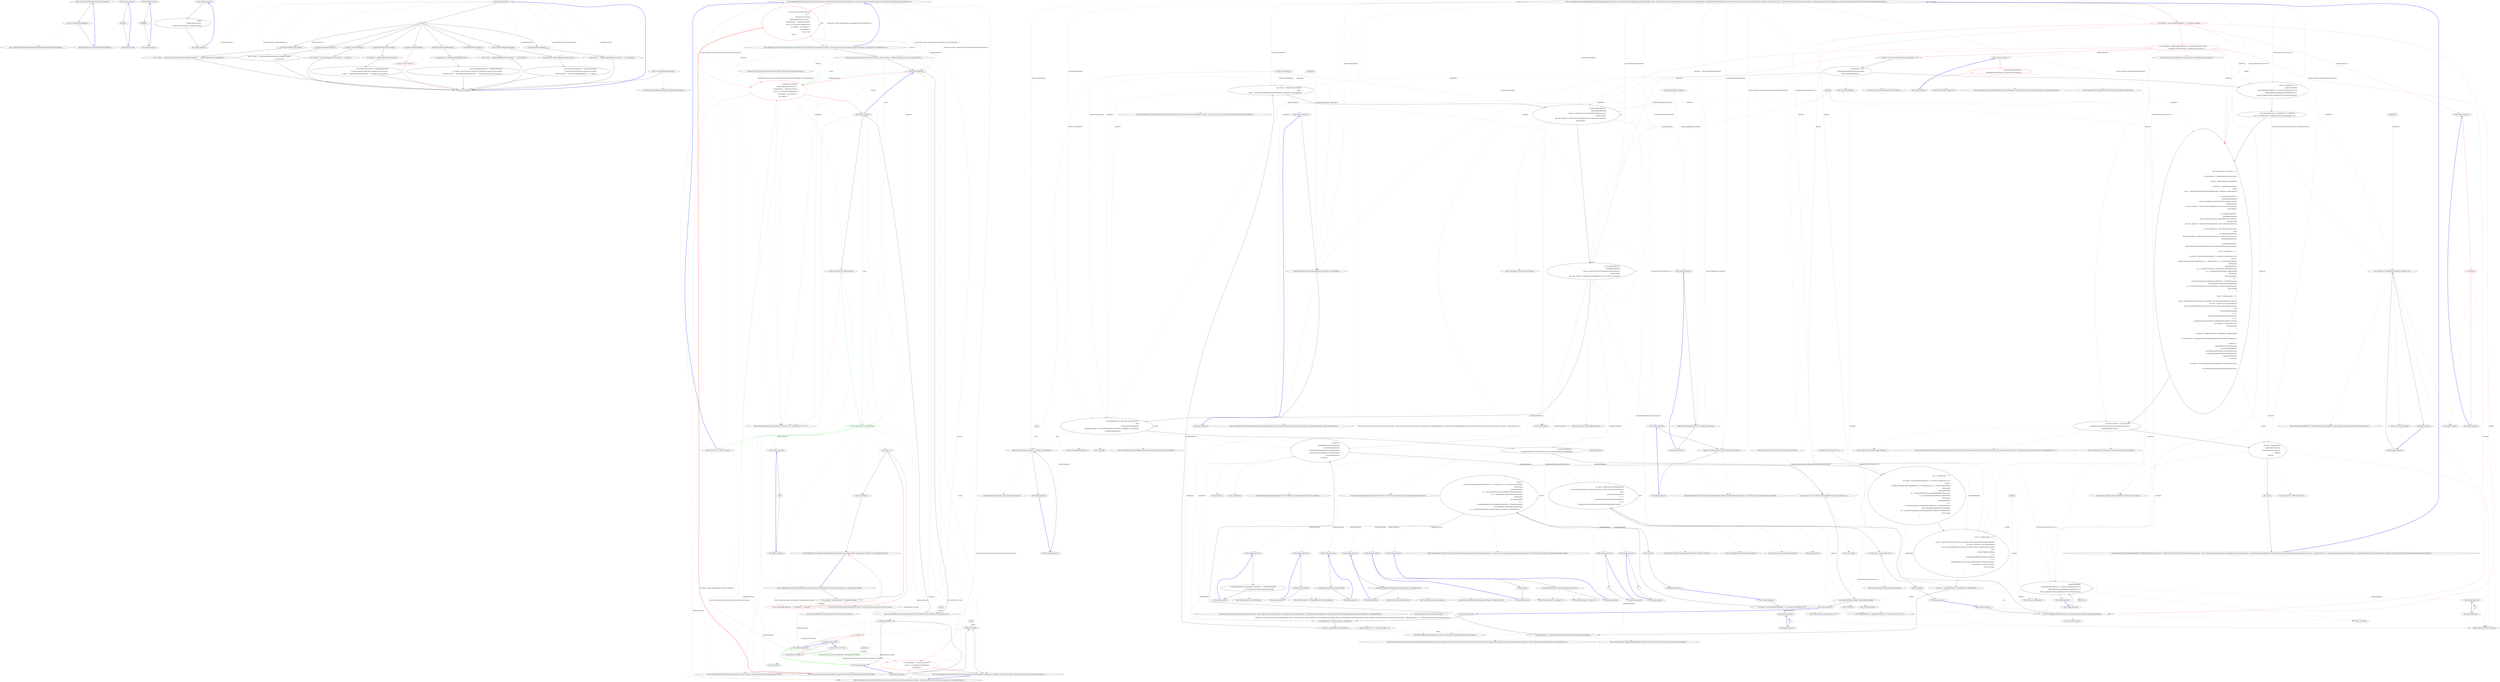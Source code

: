 digraph  {
n0 [cluster="CommandLine.Text.SentenceBuilder.CreateDefault()", label="Entry CommandLine.Text.SentenceBuilder.CreateDefault()", span="17-17"];
n1 [cluster="CommandLine.Text.SentenceBuilder.CreateDefault()", label="return new DefaultSentenceBuilder();", span="19-19"];
n2 [cluster="CommandLine.Text.SentenceBuilder.CreateDefault()", label="Exit CommandLine.Text.SentenceBuilder.CreateDefault()", span="17-17"];
n3 [cluster="CommandLine.Text.SentenceBuilder.DefaultSentenceBuilder.DefaultSentenceBuilder()", label="Entry CommandLine.Text.SentenceBuilder.DefaultSentenceBuilder.DefaultSentenceBuilder()", span="44-44"];
n4 [cluster="lambda expression", label="Entry lambda expression", span="50-50"];
n5 [cluster="lambda expression", label="''Required.''", span="50-50"];
n6 [cluster="lambda expression", label="Exit lambda expression", span="50-50"];
n7 [cluster="lambda expression", label="Entry lambda expression", span="58-58"];
n8 [cluster="lambda expression", label="''ERROR(S):''", span="58-58"];
n9 [cluster="lambda expression", label="Exit lambda expression", span="58-58"];
n10 [cluster="lambda expression", label="Entry lambda expression", span="66-68"];
n11 [cluster="lambda expression", label="isOption\r\n                        ? ''Display this help screen.''\r\n                        : ''Display more information on a specific command.''", span="66-68"];
n12 [cluster="lambda expression", label="Exit lambda expression", span="66-68"];
n13 [cluster="lambda expression", label="Entry lambda expression", span="76-110"];
n14 [cluster="lambda expression", label="error.Tag", span="78-78"];
n16 [cluster="lambda expression", label="return ''Token ''' + ((BadFormatTokenError)error).Token + ''' is not recognized.'';", span="81-81"];
n18 [cluster="lambda expression", label="return ''Option ''' + ((MissingValueOptionError)error).NameInfo.NameText\r\n                                                      + ''' has no value.'';", span="83-84"];
n20 [cluster="lambda expression", label="return ''Option ''' + ((UnknownOptionError)error).Token + ''' is unknown.'';", span="86-86"];
n22 [cluster="lambda expression", label="var errMisssing = ((MissingRequiredOptionError)error)", span="88-88"];
n25 [cluster="lambda expression", label="return ''Option ''' + ((MutuallyExclusiveSetError)error).NameInfo.NameText + ''' is defined along with an incompatible one.'';", span="93-93"];
n27 [cluster="lambda expression", label="var badFormat = ((BadFormatConversionError)error)", span="95-95"];
n30 [cluster="lambda expression", label="var seqOutRange = ((SequenceOutOfRangeError)error)", span="100-100"];
n33 [cluster="lambda expression", label="return ''Verb ''' + ((BadVerbSelectedError)error).Token + ''' is not recognized.'';", span="105-105"];
n15 [cluster="lambda expression", label="ErrorType.BadFormatTokenError", span="80-80"];
n17 [cluster="lambda expression", label="ErrorType.MissingValueOptionError", span="82-82"];
n19 [cluster="lambda expression", label="ErrorType.UnknownOptionError", span="85-85"];
n21 [cluster="lambda expression", label="ErrorType.MissingRequiredOptionError", span="87-87"];
n24 [cluster="lambda expression", label="ErrorType.MutuallyExclusiveSetError", span="92-92"];
n26 [cluster="lambda expression", label="ErrorType.BadFormatConversionError", span="94-94"];
n29 [cluster="lambda expression", label="ErrorType.SequenceOutOfRangeError", span="99-99"];
n32 [cluster="lambda expression", label="ErrorType.BadVerbSelectedError", span="104-104"];
n34 [cluster="lambda expression", label="ErrorType.NoVerbSelectedError", span="106-106"];
n23 [cluster="lambda expression", label="return errMisssing.NameInfo == NameInfo.EmptyName\r\n                                               ? ''A required value not bound to option name is missing.''\r\n                                               : ''Required option ''' + errMisssing.NameInfo.NameText + ''' is missing.'';", span="89-91"];
n28 [cluster="lambda expression", label="return badFormat.NameInfo == NameInfo.EmptyName\r\n                                               ? ''A value not bound to option name is defined with a bad format.''\r\n                                               : ''Option ''' + badFormat.NameInfo.NameText + ''' is defined with a bad format.'';", span="96-98"];
n31 [cluster="lambda expression", label="return seqOutRange.NameInfo == NameInfo.EmptyName\r\n                                               ? ''A sequence value not bound to option name is defined with few items than required.''\r\n                                               : ''A sequence option ''' + seqOutRange.NameInfo.NameText + ''' is defined with few items than required.'';", span="101-103"];
n35 [cluster="lambda expression", color=red, community=0, label="0: return ''No verb selected.'';", span="107-107"];
n36 [cluster="lambda expression", label="Exit lambda expression", span="76-110"];
n37 [cluster="lambda expression", label="throw new InvalidOperationException();", span="109-109"];
n38 [cluster="System.InvalidOperationException.InvalidOperationException()", label="Entry System.InvalidOperationException.InvalidOperationException()", span="0-0"];
m1_0 [cluster="CommandLine.Core.Sequence.Partition(System.Collections.Generic.IEnumerable<CommandLine.Core.Token>, System.Func<string, CommandLine.Infrastructure.Maybe<CommandLine.Core.TypeDescriptor>>)", file="Sequence.cs", label="Entry CommandLine.Core.Sequence.Partition(System.Collections.Generic.IEnumerable<CommandLine.Core.Token>, System.Func<string, CommandLine.Infrastructure.Maybe<CommandLine.Core.TypeDescriptor>>)", span="11-11"];
m1_1 [cluster="CommandLine.Core.Sequence.Partition(System.Collections.Generic.IEnumerable<CommandLine.Core.Token>, System.Func<string, CommandLine.Infrastructure.Maybe<CommandLine.Core.TypeDescriptor>>)", color=red, community=0, file="Sequence.cs", label="1: return from tseq in tokens.Pairwise(\r\n                (f, s) =>\r\n                        f.IsName() && s.IsValue()\r\n                            ? typeLookup(f.Text).Return(info =>\r\n                                   info.TargetType == TargetType.Sequence\r\n                                        ? new[] { f }.Concat(tokens.OfSequence(f))\r\n                                        : new Token[] { }, new Token[] { })\r\n                            : new Token[] { })\r\n                   from t in tseq\r\n                   select t;", span="15-24"];
m1_2 [cluster="CommandLine.Core.Sequence.Partition(System.Collections.Generic.IEnumerable<CommandLine.Core.Token>, System.Func<string, CommandLine.Infrastructure.Maybe<CommandLine.Core.TypeDescriptor>>)", file="Sequence.cs", label="Exit CommandLine.Core.Sequence.Partition(System.Collections.Generic.IEnumerable<CommandLine.Core.Token>, System.Func<string, CommandLine.Infrastructure.Maybe<CommandLine.Core.TypeDescriptor>>)", span="11-11"];
m1_3 [cluster="System.Collections.Generic.IEnumerable<TSource>.Pairwise<TSource, TResult>(System.Func<TSource, TSource, TResult>)", file="Sequence.cs", label="Entry System.Collections.Generic.IEnumerable<TSource>.Pairwise<TSource, TResult>(System.Func<TSource, TSource, TResult>)", span="10-10"];
m1_4 [cluster="lambda expression", file="Sequence.cs", label="Entry lambda expression", span="16-22"];
m1_5 [cluster="lambda expression", color=red, community=0, file="Sequence.cs", label="0: f.IsName() && s.IsValue()\r\n                            ? typeLookup(f.Text).Return(info =>\r\n                                   info.TargetType == TargetType.Sequence\r\n                                        ? new[] { f }.Concat(tokens.OfSequence(f))\r\n                                        : new Token[] { }, new Token[] { })\r\n                            : new Token[] { }", span="17-22"];
m1_6 [cluster="lambda expression", file="Sequence.cs", label="Exit lambda expression", span="16-22"];
m1_7 [cluster="CommandLine.Core.Token.IsName()", file="Sequence.cs", label="Entry CommandLine.Core.Token.IsName()", span="68-68"];
m1_8 [cluster="CommandLine.Core.Token.IsValue()", color=green, community=0, file="Sequence.cs", label="0: Entry CommandLine.Core.Token.IsValue()", span="73-73"];
m1_9 [cluster="System.Func<T, TResult>.Invoke(T)", file="Sequence.cs", label="Entry System.Func<T, TResult>.Invoke(T)", span="0-0"];
m1_26 [cluster="lambda expression", file="Sequence.cs", label="t.Equals(nameToken)", span="29-29"];
m1_28 [cluster="lambda expression", file="Sequence.cs", label="!scalars.Contains(t)", span="26-26"];
m1_12 [cluster="lambda expression", color=red, community=0, file="Sequence.cs", label="0: info.TargetType == TargetType.Sequence\r\n                                        ? new[] { f }.Concat(tokens.OfSequence(f))\r\n                                        : new Token[] { }", span="19-21"];
m1_18 [cluster="CommandLine.Core.Sequence.OfSequence(System.Collections.Generic.IEnumerable<CommandLine.Core.Token>, CommandLine.Core.Token)", file="Sequence.cs", label="nameIndex >= 0", span="30-30"];
m1_37 [cluster="Unk.IsValue", file="Sequence.cs", label="Entry Unk.IsValue", span=""];
m1_14 [cluster="System.Collections.Generic.IEnumerable<CommandLine.Core.Token>.OfSequence(CommandLine.Core.Token)", file="Sequence.cs", label="Entry System.Collections.Generic.IEnumerable<CommandLine.Core.Token>.OfSequence(CommandLine.Core.Token)", span="27-27"];
m1_22 [cluster="System.Collections.Generic.IEnumerable<TSource>.IndexOf<TSource>(System.Func<TSource, bool>)", file="Sequence.cs", label="Entry System.Collections.Generic.IEnumerable<TSource>.IndexOf<TSource>(System.Func<TSource, bool>)", span="36-36"];
m1_30 [cluster="lambda expression", color=red, community=0, file="Sequence.cs", label="0: v.IsValue()", span="32-32"];
m1_16 [cluster="CommandLine.Core.Sequence.OfSequence(System.Collections.Generic.IEnumerable<CommandLine.Core.Token>, CommandLine.Core.Token)", file="Sequence.cs", label="Entry CommandLine.Core.Sequence.OfSequence(System.Collections.Generic.IEnumerable<CommandLine.Core.Token>, CommandLine.Core.Token)", span="27-27"];
m1_34 [cluster="lambda expression", file="Sequence.cs", label="CommandLine.Core.Token", span=""];
m1_11 [cluster="CommandLine.Core.Switch.Partition(System.Collections.Generic.IEnumerable<CommandLine.Core.Token>, System.Func<string, CSharpx.Maybe<CommandLine.Core.TypeDescriptor>>)", file="Sequence.cs", label="Entry CommandLine.Core.Switch.Partition(System.Collections.Generic.IEnumerable<CommandLine.Core.Token>, System.Func<string, CSharpx.Maybe<CommandLine.Core.TypeDescriptor>>)", span="11-11"];
m1_13 [cluster="CommandLine.Core.Sequence.Partition(System.Collections.Generic.IEnumerable<CommandLine.Core.Token>, System.Func<string, CSharpx.Maybe<CommandLine.Core.TypeDescriptor>>)", file="Sequence.cs", label="Entry CommandLine.Core.Sequence.Partition(System.Collections.Generic.IEnumerable<CommandLine.Core.Token>, System.Func<string, CSharpx.Maybe<CommandLine.Core.TypeDescriptor>>)", span="12-12"];
m1_25 [cluster="lambda expression", file="Sequence.cs", label="Entry lambda expression", span="29-29"];
m1_29 [cluster="lambda expression", file="Sequence.cs", label="Entry lambda expression", span="32-32"];
m1_27 [cluster="lambda expression", file="Sequence.cs", label="Exit lambda expression", span="29-29"];
m1_31 [cluster="lambda expression", file="Sequence.cs", label="Exit lambda expression", span="32-32"];
m1_38 [cluster="lambda expression", file="Sequence.cs", label="Entry lambda expression", span="35-35"];
m1_32 [cluster="lambda expression", color=green, community=0, file="Sequence.cs", label="0: System.Collections.Generic.IEnumerable<CommandLine.Core.Token>", span=""];
m1_24 [cluster="System.Collections.Generic.IEnumerable<TSource>.TakeWhile<TSource>(System.Func<TSource, bool>)", file="Sequence.cs", label="Entry System.Collections.Generic.IEnumerable<TSource>.TakeWhile<TSource>(System.Func<TSource, bool>)", span="0-0"];
m1_39 [cluster="lambda expression", file="Sequence.cs", label="t.Text", span="35-35"];
m1_35 [cluster="lambda expression", file="Sequence.cs", label="CommandLine.Core.Token", span=""];
m1_40 [cluster="lambda expression", file="Sequence.cs", label="Exit lambda expression", span="35-35"];
m1_23 [cluster="System.Collections.Generic.IEnumerable<TSource>.Skip<TSource>(int)", file="Sequence.cs", label="Entry System.Collections.Generic.IEnumerable<TSource>.Skip<TSource>(int)", span="0-0"];
m1_21 [cluster="CommandLine.Core.Sequence.OfSequence(System.Collections.Generic.IEnumerable<CommandLine.Core.Token>, CommandLine.Core.Token)", file="Sequence.cs", label="Exit CommandLine.Core.Sequence.OfSequence(System.Collections.Generic.IEnumerable<CommandLine.Core.Token>, CommandLine.Core.Token)", span="27-27"];
m1_15 [cluster="System.Collections.Generic.IEnumerable<TSource>.Concat<TSource>(System.Collections.Generic.IEnumerable<TSource>)", file="Sequence.cs", label="Entry System.Collections.Generic.IEnumerable<TSource>.Concat<TSource>(System.Collections.Generic.IEnumerable<TSource>)", span="0-0"];
m1_10 [cluster="CommandLine.Infrastructure.Maybe<T1>.Return<T1, T2>(System.Func<T1, T2>, T2)", file="Sequence.cs", label="Entry CommandLine.Infrastructure.Maybe<T1>.Return<T1, T2>(System.Func<T1, T2>, T2)", span="100-100"];
m1_17 [cluster="CommandLine.Core.Sequence.OfSequence(System.Collections.Generic.IEnumerable<CommandLine.Core.Token>, CommandLine.Core.Token)", file="Sequence.cs", label="var nameIndex = tokens.IndexOf(t => t.Equals(nameToken))", span="29-29"];
m1_20 [cluster="CommandLine.Core.Sequence.OfSequence(System.Collections.Generic.IEnumerable<CommandLine.Core.Token>, CommandLine.Core.Token)", file="Sequence.cs", label="return new Token[] { };", span="34-34"];
m1_19 [cluster="CommandLine.Core.Sequence.OfSequence(System.Collections.Generic.IEnumerable<CommandLine.Core.Token>, CommandLine.Core.Token)", color=red, community=0, file="Sequence.cs", label="0: return tokens.Skip(nameIndex + 1).TakeWhile(v => v.IsValue());", span="32-32"];
m1_33 [file="Sequence.cs", label="System.Func<string, CommandLine.Infrastructure.Maybe<CommandLine.Core.TypeDescriptor>>", span=""];
m1_43 [file="Sequence.cs", label=sequences, span=""];
m1_41 [file="Sequence.cs", label=switches, span=""];
m1_42 [file="Sequence.cs", label=scalars, span=""];
m2_65 [cluster="CommandLine.Core.TokenPartitioner.Partition(System.Collections.Generic.IEnumerable<CommandLine.Core.Token>, System.Func<string, CSharpx.Maybe<CommandLine.Core.TypeDescriptor>>)", file="TokenPartitioner.cs", label="Entry CommandLine.Core.TokenPartitioner.Partition(System.Collections.Generic.IEnumerable<CommandLine.Core.Token>, System.Func<string, CSharpx.Maybe<CommandLine.Core.TypeDescriptor>>)", span="12-12"];
m2_14 [cluster="Unk.ThrowingValidate", file="TokenPartitioner.cs", label="Entry Unk.ThrowingValidate", span=""];
m2_101 [cluster="T.SetProperties<T>(System.Collections.Generic.IEnumerable<CommandLine.Core.SpecificationProperty>, System.Func<CommandLine.Core.SpecificationProperty, bool>, System.Func<CommandLine.Core.SpecificationProperty, object>)", file="TokenPartitioner.cs", label="Entry T.SetProperties<T>(System.Collections.Generic.IEnumerable<CommandLine.Core.SpecificationProperty>, System.Func<CommandLine.Core.SpecificationProperty, bool>, System.Func<CommandLine.Core.SpecificationProperty, object>)", span="82-82"];
m2_95 [cluster="string.MatchName(string, string, System.StringComparer)", file="TokenPartitioner.cs", label="Entry string.MatchName(string, string, System.StringComparer)", span="8-8"];
m2_140 [cluster="System.Collections.Generic.IEnumerable<TSource>.ToArray<TSource>()", file="TokenPartitioner.cs", label="Entry System.Collections.Generic.IEnumerable<TSource>.ToArray<TSource>()", span="0-0"];
m2_88 [cluster="CommandLine.Core.TypeConverter.ChangeType(System.Collections.Generic.IEnumerable<string>, System.Type, bool, System.Globalization.CultureInfo)", file="TokenPartitioner.cs", label="Entry CommandLine.Core.TypeConverter.ChangeType(System.Collections.Generic.IEnumerable<string>, System.Type, bool, System.Globalization.CultureInfo)", span="14-14"];
m2_0 [cluster="CommandLine.Core.InstanceBuilder.Build<T>(CSharpx.Maybe<System.Func<T>>, System.Func<System.Collections.Generic.IEnumerable<string>, System.Collections.Generic.IEnumerable<CommandLine.Core.OptionSpecification>, RailwaySharp.ErrorHandling.Result<System.Collections.Generic.IEnumerable<CommandLine.Core.Token>, CommandLine.Error>>, System.Collections.Generic.IEnumerable<string>, System.StringComparer, System.Globalization.CultureInfo, System.Collections.Generic.IEnumerable<CommandLine.ErrorType>)", file="TokenPartitioner.cs", label="Entry CommandLine.Core.InstanceBuilder.Build<T>(CSharpx.Maybe<System.Func<T>>, System.Func<System.Collections.Generic.IEnumerable<string>, System.Collections.Generic.IEnumerable<CommandLine.Core.OptionSpecification>, RailwaySharp.ErrorHandling.Result<System.Collections.Generic.IEnumerable<CommandLine.Core.Token>, CommandLine.Error>>, System.Collections.Generic.IEnumerable<string>, System.StringComparer, System.Globalization.CultureInfo, System.Collections.Generic.IEnumerable<CommandLine.ErrorType>)", span="14-14"];
m2_1 [cluster="CommandLine.Core.InstanceBuilder.Build<T>(CSharpx.Maybe<System.Func<T>>, System.Func<System.Collections.Generic.IEnumerable<string>, System.Collections.Generic.IEnumerable<CommandLine.Core.OptionSpecification>, RailwaySharp.ErrorHandling.Result<System.Collections.Generic.IEnumerable<CommandLine.Core.Token>, CommandLine.Error>>, System.Collections.Generic.IEnumerable<string>, System.StringComparer, System.Globalization.CultureInfo, System.Collections.Generic.IEnumerable<CommandLine.ErrorType>)", color=red, community=0, file="TokenPartitioner.cs", label="0: var typeInfo = factory.MapValueOrDefault(f => f().GetType(), typeof(T))", span="22-22"];
m2_5 [cluster="CommandLine.Core.InstanceBuilder.Build<T>(CSharpx.Maybe<System.Func<T>>, System.Func<System.Collections.Generic.IEnumerable<string>, System.Collections.Generic.IEnumerable<CommandLine.Core.OptionSpecification>, RailwaySharp.ErrorHandling.Result<System.Collections.Generic.IEnumerable<CommandLine.Core.Token>, CommandLine.Error>>, System.Collections.Generic.IEnumerable<string>, System.StringComparer, System.Globalization.CultureInfo, System.Collections.Generic.IEnumerable<CommandLine.ErrorType>)", file="TokenPartitioner.cs", label="Func<T> makeDefault = () =>\r\n                typeof(T).IsMutable()\r\n                    ? factory.MapValueOrDefault(f => f(), Activator.CreateInstance<T>())\r\n                    : ReflectionHelper.CreateDefaultImmutableInstance<T>(\r\n                        (from p in specProps select p.Specification.ConversionType).ToArray())", span="33-37"];
m2_7 [cluster="CommandLine.Core.InstanceBuilder.Build<T>(CSharpx.Maybe<System.Func<T>>, System.Func<System.Collections.Generic.IEnumerable<string>, System.Collections.Generic.IEnumerable<CommandLine.Core.OptionSpecification>, RailwaySharp.ErrorHandling.Result<System.Collections.Generic.IEnumerable<CommandLine.Core.Token>, CommandLine.Error>>, System.Collections.Generic.IEnumerable<string>, System.StringComparer, System.Globalization.CultureInfo, System.Collections.Generic.IEnumerable<CommandLine.ErrorType>)", file="TokenPartitioner.cs", label="Func<ParserResult<T>> buildUp = () =>\r\n            {\r\n                var tokenizerResult = tokenizer(arguments, optionSpecs);\r\n\r\n                var tokens = tokenizerResult.SucceededWith();\r\n\r\n                var partitions = TokenPartitioner.Partition(\r\n                    tokens,\r\n                    name => TypeLookup.FindTypeDescriptorAndSibling(name, optionSpecs, nameComparer));\r\n\r\n                var optionSpecPropsResult =\r\n                    OptionMapper.MapValues(\r\n                        (from pt in specProps where pt.Specification.IsOption() select pt),\r\n                        partitions.Options,\r\n                        (vals, type, isScalar) => TypeConverter.ChangeType(vals, type, isScalar, parsingCulture),\r\n                        nameComparer);\r\n\r\n                var valueSpecPropsResult =\r\n                    ValueMapper.MapValues(\r\n                        (from pt in specProps where pt.Specification.IsValue() select pt),\r\n                        partitions.Values,\r\n                        (vals, type, isScalar) => TypeConverter.ChangeType(vals, type, isScalar, parsingCulture));\r\n\r\n                var missingValueErrors = from token in partitions.Errors\r\n                    select\r\n                        new MissingValueOptionError(\r\n                            optionSpecs.Single(o => token.Text.MatchName(o.ShortName, o.LongName, nameComparer))\r\n                                .FromOptionSpecification());\r\n\r\n                var specPropsWithValue =\r\n                    optionSpecPropsResult.SucceededWith().Concat(valueSpecPropsResult.SucceededWith());\r\n\r\n                Func<T> buildMutable = () =>\r\n                {\r\n                    var mutable = factory.MapValueOrDefault(f => f(), Activator.CreateInstance<T>());\r\n                    mutable =\r\n                        mutable.SetProperties(specPropsWithValue, sp => sp.Value.IsJust(), sp => sp.Value.FromJustOrFail())\r\n                            .SetProperties(\r\n                                specPropsWithValue,\r\n                                sp => sp.Value.IsNothing() && sp.Specification.DefaultValue.IsJust(),\r\n                                sp => sp.Specification.DefaultValue.FromJustOrFail())\r\n                            .SetProperties(\r\n                                specPropsWithValue,\r\n                                sp =>\r\n                                    sp.Value.IsNothing() && sp.Specification.TargetType == TargetType.Sequence\r\n                                    && sp.Specification.DefaultValue.MatchNothing(),\r\n                                sp => sp.Property.PropertyType.GetGenericArguments().Single().CreateEmptyArray());\r\n                    return mutable;\r\n                };\r\n\r\n                Func<T> buildImmutable = () =>\r\n                {\r\n                    var ctor = typeInfo.GetConstructor((from sp in specProps select sp.Property.PropertyType).ToArray());\r\n                    var values = (from prms in ctor.GetParameters()\r\n                        join sp in specPropsWithValue on prms.Name.ToLower() equals sp.Property.Name.ToLower()\r\n                        select\r\n                            sp.Value.MapValueOrDefault(\r\n                                v => v,\r\n                                sp.Specification.DefaultValue.MapValueOrDefault(\r\n                                    d => d,\r\n                                    sp.Specification.ConversionType.CreateDefaultForImmutable()))).ToArray();\r\n                    var immutable = (T)ctor.Invoke(values);\r\n                    return immutable;\r\n                };\r\n\r\n                var instance = typeInfo.IsMutable() ? buildMutable() : buildImmutable();\r\n\r\n                var validationErrors = specPropsWithValue.Validate(SpecificationPropertyRules.Lookup(tokens));\r\n\r\n                var allErrors =\r\n                    tokenizerResult.SuccessfulMessages()\r\n                        .Concat(missingValueErrors)\r\n                        .Concat(optionSpecPropsResult.SuccessfulMessages())\r\n                        .Concat(valueSpecPropsResult.SuccessfulMessages())\r\n                        .Concat(validationErrors)\r\n                        .Memorize();\r\n\r\n                var warnings = from e in allErrors where nonFatalErrors.Contains(e.Tag) select e;\r\n\r\n                return allErrors.Except(warnings).ToParserResult(instance);\r\n            }", span="42-122"];
m2_8 [cluster="CommandLine.Core.InstanceBuilder.Build<T>(CSharpx.Maybe<System.Func<T>>, System.Func<System.Collections.Generic.IEnumerable<string>, System.Collections.Generic.IEnumerable<CommandLine.Core.OptionSpecification>, RailwaySharp.ErrorHandling.Result<System.Collections.Generic.IEnumerable<CommandLine.Core.Token>, CommandLine.Error>>, System.Collections.Generic.IEnumerable<string>, System.StringComparer, System.Globalization.CultureInfo, System.Collections.Generic.IEnumerable<CommandLine.ErrorType>)", file="TokenPartitioner.cs", label="var preprocessorErrors = arguments.Any()\r\n                ? arguments.Preprocess(PreprocessorGuards.Lookup(nameComparer))\r\n                : Enumerable.Empty<Error>()", span="124-126"];
m2_9 [cluster="CommandLine.Core.InstanceBuilder.Build<T>(CSharpx.Maybe<System.Func<T>>, System.Func<System.Collections.Generic.IEnumerable<string>, System.Collections.Generic.IEnumerable<CommandLine.Core.OptionSpecification>, RailwaySharp.ErrorHandling.Result<System.Collections.Generic.IEnumerable<CommandLine.Core.Token>, CommandLine.Error>>, System.Collections.Generic.IEnumerable<string>, System.StringComparer, System.Globalization.CultureInfo, System.Collections.Generic.IEnumerable<CommandLine.ErrorType>)", file="TokenPartitioner.cs", label="var result = arguments.Any()\r\n                ? preprocessorErrors.Any()\r\n                    ? notParsed(preprocessorErrors)\r\n                    : buildUp()\r\n                : buildUp()", span="128-132"];
m2_2 [cluster="CommandLine.Core.InstanceBuilder.Build<T>(CSharpx.Maybe<System.Func<T>>, System.Func<System.Collections.Generic.IEnumerable<string>, System.Collections.Generic.IEnumerable<CommandLine.Core.OptionSpecification>, RailwaySharp.ErrorHandling.Result<System.Collections.Generic.IEnumerable<CommandLine.Core.Token>, CommandLine.Error>>, System.Collections.Generic.IEnumerable<string>, System.StringComparer, System.Globalization.CultureInfo, System.Collections.Generic.IEnumerable<CommandLine.ErrorType>)", color=red, community=0, file="TokenPartitioner.cs", label="0: var specProps = typeInfo.GetSpecifications(pi => SpecificationProperty.Create(\r\n                    Specification.FromProperty(pi), pi, Maybe.Nothing<object>()))", span="24-25"];
m2_3 [cluster="CommandLine.Core.InstanceBuilder.Build<T>(CSharpx.Maybe<System.Func<T>>, System.Func<System.Collections.Generic.IEnumerable<string>, System.Collections.Generic.IEnumerable<CommandLine.Core.OptionSpecification>, RailwaySharp.ErrorHandling.Result<System.Collections.Generic.IEnumerable<CommandLine.Core.Token>, CommandLine.Error>>, System.Collections.Generic.IEnumerable<string>, System.StringComparer, System.Globalization.CultureInfo, System.Collections.Generic.IEnumerable<CommandLine.ErrorType>)", file="TokenPartitioner.cs", label="var specs = from pt in specProps select pt.Specification", span="27-27"];
m2_4 [cluster="CommandLine.Core.InstanceBuilder.Build<T>(CSharpx.Maybe<System.Func<T>>, System.Func<System.Collections.Generic.IEnumerable<string>, System.Collections.Generic.IEnumerable<CommandLine.Core.OptionSpecification>, RailwaySharp.ErrorHandling.Result<System.Collections.Generic.IEnumerable<CommandLine.Core.Token>, CommandLine.Error>>, System.Collections.Generic.IEnumerable<string>, System.StringComparer, System.Globalization.CultureInfo, System.Collections.Generic.IEnumerable<CommandLine.ErrorType>)", file="TokenPartitioner.cs", label="var optionSpecs = specs\r\n                .ThrowingValidate(SpecificationGuards.Lookup)\r\n                .OfType<OptionSpecification>()", span="29-31"];
m2_6 [cluster="CommandLine.Core.InstanceBuilder.Build<T>(CSharpx.Maybe<System.Func<T>>, System.Func<System.Collections.Generic.IEnumerable<string>, System.Collections.Generic.IEnumerable<CommandLine.Core.OptionSpecification>, RailwaySharp.ErrorHandling.Result<System.Collections.Generic.IEnumerable<CommandLine.Core.Token>, CommandLine.Error>>, System.Collections.Generic.IEnumerable<string>, System.StringComparer, System.Globalization.CultureInfo, System.Collections.Generic.IEnumerable<CommandLine.ErrorType>)", file="TokenPartitioner.cs", label="Func<IEnumerable<Error>, ParserResult<T>> notParsed =\r\n                errs => new NotParsed<T>(makeDefault().GetType().ToTypeInfo(), errs)", span="39-40"];
m2_10 [cluster="CommandLine.Core.InstanceBuilder.Build<T>(CSharpx.Maybe<System.Func<T>>, System.Func<System.Collections.Generic.IEnumerable<string>, System.Collections.Generic.IEnumerable<CommandLine.Core.OptionSpecification>, RailwaySharp.ErrorHandling.Result<System.Collections.Generic.IEnumerable<CommandLine.Core.Token>, CommandLine.Error>>, System.Collections.Generic.IEnumerable<string>, System.StringComparer, System.Globalization.CultureInfo, System.Collections.Generic.IEnumerable<CommandLine.ErrorType>)", file="TokenPartitioner.cs", label="return result;", span="134-134"];
m2_11 [cluster="CommandLine.Core.InstanceBuilder.Build<T>(CSharpx.Maybe<System.Func<T>>, System.Func<System.Collections.Generic.IEnumerable<string>, System.Collections.Generic.IEnumerable<CommandLine.Core.OptionSpecification>, RailwaySharp.ErrorHandling.Result<System.Collections.Generic.IEnumerable<CommandLine.Core.Token>, CommandLine.Error>>, System.Collections.Generic.IEnumerable<string>, System.StringComparer, System.Globalization.CultureInfo, System.Collections.Generic.IEnumerable<CommandLine.ErrorType>)", file="TokenPartitioner.cs", label="Exit CommandLine.Core.InstanceBuilder.Build<T>(CSharpx.Maybe<System.Func<T>>, System.Func<System.Collections.Generic.IEnumerable<string>, System.Collections.Generic.IEnumerable<CommandLine.Core.OptionSpecification>, RailwaySharp.ErrorHandling.Result<System.Collections.Generic.IEnumerable<CommandLine.Core.Token>, CommandLine.Error>>, System.Collections.Generic.IEnumerable<string>, System.StringComparer, System.Globalization.CultureInfo, System.Collections.Generic.IEnumerable<CommandLine.ErrorType>)", span="14-14"];
m2_38 [cluster="Unk.>", file="TokenPartitioner.cs", label="Entry Unk.>", span=""];
m2_46 [cluster="System.Type.ToTypeInfo()", file="TokenPartitioner.cs", label="Entry System.Type.ToTypeInfo()", span="174-174"];
m2_20 [cluster="System.Func<T, TResult>.Invoke(T)", file="TokenPartitioner.cs", label="Entry System.Func<T, TResult>.Invoke(T)", span="0-0"];
m2_68 [cluster="CommandLine.Core.Specification.IsValue()", file="TokenPartitioner.cs", label="Entry CommandLine.Core.Specification.IsValue()", span="15-15"];
m2_74 [cluster="System.Collections.Generic.IEnumerable<CommandLine.Core.SpecificationProperty>.Validate(System.Collections.Generic.IEnumerable<System.Func<System.Collections.Generic.IEnumerable<CommandLine.Core.SpecificationProperty>, System.Collections.Generic.IEnumerable<CommandLine.Error>>>)", file="TokenPartitioner.cs", label="Entry System.Collections.Generic.IEnumerable<CommandLine.Core.SpecificationProperty>.Validate(System.Collections.Generic.IEnumerable<System.Func<System.Collections.Generic.IEnumerable<CommandLine.Core.SpecificationProperty>, System.Collections.Generic.IEnumerable<CommandLine.Error>>>)", span="40-40"];
m2_19 [cluster="System.Linq.Enumerable.Empty<TResult>()", file="TokenPartitioner.cs", label="Entry System.Linq.Enumerable.Empty<TResult>()", span="0-0"];
m2_137 [cluster="System.Reflection.MethodBase.GetParameters()", file="TokenPartitioner.cs", label="Entry System.Reflection.MethodBase.GetParameters()", span="0-0"];
m2_45 [cluster="CommandLine.NotParsed<T>.NotParsed(CommandLine.TypeInfo, System.Collections.Generic.IEnumerable<CommandLine.Error>)", file="TokenPartitioner.cs", label="Entry CommandLine.NotParsed<T>.NotParsed(CommandLine.TypeInfo, System.Collections.Generic.IEnumerable<CommandLine.Error>)", span="163-163"];
m2_139 [cluster="System.Type.CreateDefaultForImmutable()", file="TokenPartitioner.cs", label="Entry System.Type.CreateDefaultForImmutable()", span="149-149"];
m2_136 [cluster="Unk.GetConstructor", file="TokenPartitioner.cs", label="Entry Unk.GetConstructor", span=""];
m2_70 [cluster="Unk.Single", file="TokenPartitioner.cs", label="Entry Unk.Single", span=""];
m2_13 [cluster="System.Type.GetSpecifications<T>(System.Func<System.Reflection.PropertyInfo, T>)", file="TokenPartitioner.cs", label="Entry System.Type.GetSpecifications<T>(System.Func<System.Reflection.PropertyInfo, T>)", span="16-16"];
m2_78 [cluster="Unk.Contains", file="TokenPartitioner.cs", label="Entry Unk.Contains", span=""];
m2_16 [cluster="System.Collections.Generic.IEnumerable<TSource>.Any<TSource>()", file="TokenPartitioner.cs", label="Entry System.Collections.Generic.IEnumerable<TSource>.Any<TSource>()", span="0-0"];
m2_21 [cluster="System.Func<TResult>.Invoke()", file="TokenPartitioner.cs", label="Entry System.Func<TResult>.Invoke()", span="0-0"];
m2_25 [cluster="object.GetType()", file="TokenPartitioner.cs", label="Entry object.GetType()", span="0-0"];
m2_145 [cluster="lambda expression", file="TokenPartitioner.cs", label="Entry lambda expression", span="101-101"];
m2_33 [cluster="lambda expression", file="TokenPartitioner.cs", label="typeof(T).IsMutable()\r\n                    ? factory.MapValueOrDefault(f => f(), Activator.CreateInstance<T>())\r\n                    : ReflectionHelper.CreateDefaultImmutableInstance<T>(\r\n                        (from p in specProps select p.Specification.ConversionType).ToArray())", span="34-37"];
m2_48 [cluster="lambda expression", file="TokenPartitioner.cs", label="var tokenizerResult = tokenizer(arguments, optionSpecs)", span="44-44"];
m2_50 [cluster="lambda expression", file="TokenPartitioner.cs", label="var partitions = TokenPartitioner.Partition(\r\n                    tokens,\r\n                    name => TypeLookup.FindTypeDescriptorAndSibling(name, optionSpecs, nameComparer))", span="48-50"];
m2_82 [cluster="lambda expression", file="TokenPartitioner.cs", label="TypeLookup.FindTypeDescriptorAndSibling(name, optionSpecs, nameComparer)", span="50-50"];
m2_51 [cluster="lambda expression", file="TokenPartitioner.cs", label="var optionSpecPropsResult =\r\n                    OptionMapper.MapValues(\r\n                        (from pt in specProps where pt.Specification.IsOption() select pt),\r\n                        partitions.Options,\r\n                        (vals, type, isScalar) => TypeConverter.ChangeType(vals, type, isScalar, parsingCulture),\r\n                        nameComparer)", span="52-57"];
m2_86 [cluster="lambda expression", file="TokenPartitioner.cs", label="TypeConverter.ChangeType(vals, type, isScalar, parsingCulture)", span="56-56"];
m2_52 [cluster="lambda expression", file="TokenPartitioner.cs", label="var valueSpecPropsResult =\r\n                    ValueMapper.MapValues(\r\n                        (from pt in specProps where pt.Specification.IsValue() select pt),\r\n                        partitions.Values,\r\n                        (vals, type, isScalar) => TypeConverter.ChangeType(vals, type, isScalar, parsingCulture))", span="59-63"];
m2_90 [cluster="lambda expression", file="TokenPartitioner.cs", label="TypeConverter.ChangeType(vals, type, isScalar, parsingCulture)", span="63-63"];
m2_53 [cluster="lambda expression", file="TokenPartitioner.cs", label="var missingValueErrors = from token in partitions.Errors\r\n                    select\r\n                        new MissingValueOptionError(\r\n                            optionSpecs.Single(o => token.Text.MatchName(o.ShortName, o.LongName, nameComparer))\r\n                                .FromOptionSpecification())", span="65-69"];
m2_93 [cluster="lambda expression", file="TokenPartitioner.cs", label="token.Text.MatchName(o.ShortName, o.LongName, nameComparer)", span="68-68"];
m2_55 [cluster="lambda expression", file="TokenPartitioner.cs", label="Func<T> buildMutable = () =>\r\n                {\r\n                    var mutable = factory.MapValueOrDefault(f => f(), Activator.CreateInstance<T>());\r\n                    mutable =\r\n                        mutable.SetProperties(specPropsWithValue, sp => sp.Value.IsJust(), sp => sp.Value.FromJustOrFail())\r\n                            .SetProperties(\r\n                                specPropsWithValue,\r\n                                sp => sp.Value.IsNothing() && sp.Specification.DefaultValue.IsJust(),\r\n                                sp => sp.Specification.DefaultValue.FromJustOrFail())\r\n                            .SetProperties(\r\n                                specPropsWithValue,\r\n                                sp =>\r\n                                    sp.Value.IsNothing() && sp.Specification.TargetType == TargetType.Sequence\r\n                                    && sp.Specification.DefaultValue.MatchNothing(),\r\n                                sp => sp.Property.PropertyType.GetGenericArguments().Single().CreateEmptyArray());\r\n                    return mutable;\r\n                }", span="74-90"];
m2_97 [cluster="lambda expression", file="TokenPartitioner.cs", label="var mutable = factory.MapValueOrDefault(f => f(), Activator.CreateInstance<T>())", span="76-76"];
m2_60 [cluster="lambda expression", file="TokenPartitioner.cs", label="var warnings = from e in allErrors where nonFatalErrors.Contains(e.Tag) select e", span="119-119"];
m2_22 [cluster="lambda expression", file="TokenPartitioner.cs", label="Entry lambda expression", span="22-22"];
m2_56 [cluster="lambda expression", file="TokenPartitioner.cs", label="Func<T> buildImmutable = () =>\r\n                {\r\n                    var ctor = typeInfo.GetConstructor((from sp in specProps select sp.Property.PropertyType).ToArray());\r\n                    var values = (from prms in ctor.GetParameters()\r\n                        join sp in specPropsWithValue on prms.Name.ToLower() equals sp.Property.Name.ToLower()\r\n                        select\r\n                            sp.Value.MapValueOrDefault(\r\n                                v => v,\r\n                                sp.Specification.DefaultValue.MapValueOrDefault(\r\n                                    d => d,\r\n                                    sp.Specification.ConversionType.CreateDefaultForImmutable()))).ToArray();\r\n                    var immutable = (T)ctor.Invoke(values);\r\n                    return immutable;\r\n                }", span="92-105"];
m2_131 [cluster="lambda expression", file="TokenPartitioner.cs", label="var ctor = typeInfo.GetConstructor((from sp in specProps select sp.Property.PropertyType).ToArray())", span="94-94"];
m2_57 [cluster="lambda expression", file="TokenPartitioner.cs", label="var instance = typeInfo.IsMutable() ? buildMutable() : buildImmutable()", span="107-107"];
m2_26 [cluster="lambda expression", file="TokenPartitioner.cs", label="Entry lambda expression", span="24-25"];
m2_43 [cluster="lambda expression", file="TokenPartitioner.cs", label="new NotParsed<T>(makeDefault().GetType().ToTypeInfo(), errs)", span="40-40"];
m2_23 [cluster="lambda expression", color=red, community=0, file="TokenPartitioner.cs", label="0: f().GetType()", span="22-22"];
m2_24 [cluster="lambda expression", file="TokenPartitioner.cs", label="Exit lambda expression", span="22-22"];
m2_27 [cluster="lambda expression", color=red, community=0, file="TokenPartitioner.cs", label="0: SpecificationProperty.Create(\r\n                    Specification.FromProperty(pi), pi, Maybe.Nothing<object>())", span="24-25"];
m2_28 [cluster="lambda expression", file="TokenPartitioner.cs", label="Exit lambda expression", span="24-25"];
m2_32 [cluster="lambda expression", file="TokenPartitioner.cs", label="Entry lambda expression", span="33-37"];
m2_34 [cluster="lambda expression", file="TokenPartitioner.cs", label="Exit lambda expression", span="33-37"];
m2_39 [cluster="lambda expression", file="TokenPartitioner.cs", label="Entry lambda expression", span="35-35"];
m2_40 [cluster="lambda expression", file="TokenPartitioner.cs", label="f()", span="35-35"];
m2_41 [cluster="lambda expression", file="TokenPartitioner.cs", label="Exit lambda expression", span="35-35"];
m2_42 [cluster="lambda expression", file="TokenPartitioner.cs", label="Entry lambda expression", span="40-40"];
m2_44 [cluster="lambda expression", file="TokenPartitioner.cs", label="Exit lambda expression", span="40-40"];
m2_47 [cluster="lambda expression", file="TokenPartitioner.cs", label="Entry lambda expression", span="42-122"];
m2_49 [cluster="lambda expression", file="TokenPartitioner.cs", label="var tokens = tokenizerResult.SucceededWith()", span="46-46"];
m2_59 [cluster="lambda expression", file="TokenPartitioner.cs", label="var allErrors =\r\n                    tokenizerResult.SuccessfulMessages()\r\n                        .Concat(missingValueErrors)\r\n                        .Concat(optionSpecPropsResult.SuccessfulMessages())\r\n                        .Concat(valueSpecPropsResult.SuccessfulMessages())\r\n                        .Concat(validationErrors)\r\n                        .Memorize()", span="111-117"];
m2_58 [cluster="lambda expression", file="TokenPartitioner.cs", label="var validationErrors = specPropsWithValue.Validate(SpecificationPropertyRules.Lookup(tokens))", span="109-109"];
m2_81 [cluster="lambda expression", file="TokenPartitioner.cs", label="Entry lambda expression", span="50-50"];
m2_85 [cluster="lambda expression", file="TokenPartitioner.cs", label="Entry lambda expression", span="56-56"];
m2_54 [cluster="lambda expression", file="TokenPartitioner.cs", label="var specPropsWithValue =\r\n                    optionSpecPropsResult.SucceededWith().Concat(valueSpecPropsResult.SucceededWith())", span="71-72"];
m2_89 [cluster="lambda expression", file="TokenPartitioner.cs", label="Entry lambda expression", span="63-63"];
m2_92 [cluster="lambda expression", file="TokenPartitioner.cs", label="Entry lambda expression", span="68-68"];
m2_98 [cluster="lambda expression", file="TokenPartitioner.cs", label="mutable =\r\n                        mutable.SetProperties(specPropsWithValue, sp => sp.Value.IsJust(), sp => sp.Value.FromJustOrFail())\r\n                            .SetProperties(\r\n                                specPropsWithValue,\r\n                                sp => sp.Value.IsNothing() && sp.Specification.DefaultValue.IsJust(),\r\n                                sp => sp.Specification.DefaultValue.FromJustOrFail())\r\n                            .SetProperties(\r\n                                specPropsWithValue,\r\n                                sp =>\r\n                                    sp.Value.IsNothing() && sp.Specification.TargetType == TargetType.Sequence\r\n                                    && sp.Specification.DefaultValue.MatchNothing(),\r\n                                sp => sp.Property.PropertyType.GetGenericArguments().Single().CreateEmptyArray())", span="77-88"];
m2_132 [cluster="lambda expression", file="TokenPartitioner.cs", label="var values = (from prms in ctor.GetParameters()\r\n                        join sp in specPropsWithValue on prms.Name.ToLower() equals sp.Property.Name.ToLower()\r\n                        select\r\n                            sp.Value.MapValueOrDefault(\r\n                                v => v,\r\n                                sp.Specification.DefaultValue.MapValueOrDefault(\r\n                                    d => d,\r\n                                    sp.Specification.ConversionType.CreateDefaultForImmutable()))).ToArray()", span="95-102"];
m2_61 [cluster="lambda expression", file="TokenPartitioner.cs", label="return allErrors.Except(warnings).ToParserResult(instance);", span="121-121"];
m2_62 [cluster="lambda expression", file="TokenPartitioner.cs", label="Exit lambda expression", span="42-122"];
m2_83 [cluster="lambda expression", file="TokenPartitioner.cs", label="Exit lambda expression", span="50-50"];
m2_87 [cluster="lambda expression", file="TokenPartitioner.cs", label="Exit lambda expression", span="56-56"];
m2_91 [cluster="lambda expression", file="TokenPartitioner.cs", label="Exit lambda expression", span="63-63"];
m2_94 [cluster="lambda expression", file="TokenPartitioner.cs", label="Exit lambda expression", span="68-68"];
m2_96 [cluster="lambda expression", file="TokenPartitioner.cs", label="Entry lambda expression", span="74-90"];
m2_102 [cluster="lambda expression", file="TokenPartitioner.cs", label="Entry lambda expression", span="76-76"];
m2_99 [cluster="lambda expression", file="TokenPartitioner.cs", label="return mutable;", span="89-89"];
m2_105 [cluster="lambda expression", file="TokenPartitioner.cs", label="Entry lambda expression", span="78-78"];
m2_109 [cluster="lambda expression", file="TokenPartitioner.cs", label="Entry lambda expression", span="78-78"];
m2_113 [cluster="lambda expression", file="TokenPartitioner.cs", label="Entry lambda expression", span="81-81"];
m2_117 [cluster="lambda expression", file="TokenPartitioner.cs", label="Entry lambda expression", span="82-82"];
m2_120 [cluster="lambda expression", file="TokenPartitioner.cs", label="Entry lambda expression", span="85-87"];
m2_124 [cluster="lambda expression", file="TokenPartitioner.cs", label="Entry lambda expression", span="88-88"];
m2_100 [cluster="lambda expression", file="TokenPartitioner.cs", label="Exit lambda expression", span="74-90"];
m2_103 [cluster="lambda expression", file="TokenPartitioner.cs", label="f()", span="76-76"];
m2_104 [cluster="lambda expression", file="TokenPartitioner.cs", label="Exit lambda expression", span="76-76"];
m2_106 [cluster="lambda expression", file="TokenPartitioner.cs", label="sp.Value.IsJust()", span="78-78"];
m2_107 [cluster="lambda expression", file="TokenPartitioner.cs", label="Exit lambda expression", span="78-78"];
m2_110 [cluster="lambda expression", file="TokenPartitioner.cs", label="sp.Value.FromJustOrFail()", span="78-78"];
m2_111 [cluster="lambda expression", file="TokenPartitioner.cs", label="Exit lambda expression", span="78-78"];
m2_114 [cluster="lambda expression", file="TokenPartitioner.cs", label="sp.Value.IsNothing() && sp.Specification.DefaultValue.IsJust()", span="81-81"];
m2_115 [cluster="lambda expression", file="TokenPartitioner.cs", label="Exit lambda expression", span="81-81"];
m2_118 [cluster="lambda expression", file="TokenPartitioner.cs", label="sp.Specification.DefaultValue.FromJustOrFail()", span="82-82"];
m2_119 [cluster="lambda expression", file="TokenPartitioner.cs", label="Exit lambda expression", span="82-82"];
m2_121 [cluster="lambda expression", file="TokenPartitioner.cs", label="sp.Value.IsNothing() && sp.Specification.TargetType == TargetType.Sequence\r\n                                    && sp.Specification.DefaultValue.MatchNothing()", span="86-87"];
m2_122 [cluster="lambda expression", file="TokenPartitioner.cs", label="Exit lambda expression", span="85-87"];
m2_125 [cluster="lambda expression", file="TokenPartitioner.cs", label="sp.Property.PropertyType.GetGenericArguments().Single().CreateEmptyArray()", span="88-88"];
m2_126 [cluster="lambda expression", file="TokenPartitioner.cs", label="Exit lambda expression", span="88-88"];
m2_130 [cluster="lambda expression", file="TokenPartitioner.cs", label="Entry lambda expression", span="92-105"];
m2_133 [cluster="lambda expression", file="TokenPartitioner.cs", label="var immutable = (T)ctor.Invoke(values)", span="103-103"];
m2_142 [cluster="lambda expression", file="TokenPartitioner.cs", label="Entry lambda expression", span="99-99"];
m2_134 [cluster="lambda expression", file="TokenPartitioner.cs", label="return immutable;", span="104-104"];
m2_135 [cluster="lambda expression", file="TokenPartitioner.cs", label="Exit lambda expression", span="92-105"];
m2_143 [cluster="lambda expression", file="TokenPartitioner.cs", label=v, span="99-99"];
m2_144 [cluster="lambda expression", file="TokenPartitioner.cs", label="Exit lambda expression", span="99-99"];
m2_146 [cluster="lambda expression", file="TokenPartitioner.cs", label=d, span="101-101"];
m2_147 [cluster="lambda expression", file="TokenPartitioner.cs", label="Exit lambda expression", span="101-101"];
m2_73 [cluster="CommandLine.Core.SpecificationPropertyRules.Lookup(System.Collections.Generic.IEnumerable<CommandLine.Core.Token>)", file="TokenPartitioner.cs", label="Entry CommandLine.Core.SpecificationPropertyRules.Lookup(System.Collections.Generic.IEnumerable<CommandLine.Core.Token>)", span="12-12"];
m2_18 [cluster="System.Collections.Generic.IEnumerable<string>.Preprocess(System.Collections.Generic.IEnumerable<System.Func<System.Collections.Generic.IEnumerable<string>, System.Collections.Generic.IEnumerable<CommandLine.Error>>>)", file="TokenPartitioner.cs", label="Entry System.Collections.Generic.IEnumerable<string>.Preprocess(System.Collections.Generic.IEnumerable<System.Func<System.Collections.Generic.IEnumerable<string>, System.Collections.Generic.IEnumerable<CommandLine.Error>>>)", span="11-11"];
m2_69 [cluster="CommandLine.MissingValueOptionError.MissingValueOptionError(CommandLine.NameInfo)", file="TokenPartitioner.cs", label="Entry CommandLine.MissingValueOptionError.MissingValueOptionError(CommandLine.NameInfo)", span="294-294"];
m2_75 [cluster="RailwaySharp.ErrorHandling.Result<TSuccess, TMessage>.SuccessfulMessages<TSuccess, TMessage>()", file="TokenPartitioner.cs", label="Entry RailwaySharp.ErrorHandling.Result<TSuccess, TMessage>.SuccessfulMessages<TSuccess, TMessage>()", span="15-15"];
m2_76 [cluster="Unk.Concat", file="TokenPartitioner.cs", label="Entry Unk.Concat", span=""];
m2_128 [cluster="System.Collections.Generic.IEnumerable<TSource>.Single<TSource>()", file="TokenPartitioner.cs", label="Entry System.Collections.Generic.IEnumerable<TSource>.Single<TSource>()", span="0-0"];
m2_129 [cluster="System.Type.CreateEmptyArray()", file="TokenPartitioner.cs", label="Entry System.Type.CreateEmptyArray()", span="125-125"];
m2_127 [cluster="System.Type.GetGenericArguments()", file="TokenPartitioner.cs", label="Entry System.Type.GetGenericArguments()", span="0-0"];
m2_77 [cluster="Unk.Memorize", file="TokenPartitioner.cs", label="Entry Unk.Memorize", span=""];
m2_138 [cluster="string.ToLower()", file="TokenPartitioner.cs", label="Entry string.ToLower()", span="0-0"];
m2_79 [cluster="Unk.Except", file="TokenPartitioner.cs", label="Entry Unk.Except", span=""];
m2_80 [cluster="Unk.ToParserResult", file="TokenPartitioner.cs", label="Entry Unk.ToParserResult", span=""];
m2_84 [cluster="CommandLine.Core.TypeLookup.FindTypeDescriptorAndSibling(string, System.Collections.Generic.IEnumerable<CommandLine.Core.OptionSpecification>, System.StringComparer)", file="TokenPartitioner.cs", label="Entry CommandLine.Core.TypeLookup.FindTypeDescriptorAndSibling(string, System.Collections.Generic.IEnumerable<CommandLine.Core.OptionSpecification>, System.StringComparer)", span="11-11"];
m2_30 [cluster="CSharpx.Maybe.Nothing<T>()", file="TokenPartitioner.cs", label="Entry CSharpx.Maybe.Nothing<T>()", span="116-116"];
m2_36 [cluster="System.Activator.CreateInstance<T>()", file="TokenPartitioner.cs", label="Entry System.Activator.CreateInstance<T>()", span="0-0"];
m2_64 [cluster="RailwaySharp.ErrorHandling.Result<TSuccess, TMessage>.SucceededWith<TSuccess, TMessage>()", file="TokenPartitioner.cs", label="Entry RailwaySharp.ErrorHandling.Result<TSuccess, TMessage>.SucceededWith<TSuccess, TMessage>()", span="653-653"];
m2_12 [cluster="CSharpx.Maybe<T1>.MapValueOrDefault<T1, T2>(System.Func<T1, T2>, T2)", file="TokenPartitioner.cs", label="Entry CSharpx.Maybe<T1>.MapValueOrDefault<T1, T2>(System.Func<T1, T2>, T2)", span="377-377"];
m2_66 [cluster="CommandLine.Core.Specification.IsOption()", file="TokenPartitioner.cs", label="Entry CommandLine.Core.Specification.IsOption()", span="10-10"];
m2_116 [cluster="CSharpx.Maybe<T>.IsNothing<T>()", file="TokenPartitioner.cs", label="Entry CSharpx.Maybe<T>.IsNothing<T>()", span="334-334"];
m2_123 [cluster="CSharpx.Maybe<T>.MatchNothing()", file="TokenPartitioner.cs", label="Entry CSharpx.Maybe<T>.MatchNothing()", span="57-57"];
m2_35 [cluster="System.Type.IsMutable()", file="TokenPartitioner.cs", label="Entry System.Type.IsMutable()", span="139-139"];
m2_31 [cluster="CommandLine.Core.SpecificationProperty.Create(CommandLine.Core.Specification, System.Reflection.PropertyInfo, CSharpx.Maybe<object>)", file="TokenPartitioner.cs", label="Entry CommandLine.Core.SpecificationProperty.Create(CommandLine.Core.Specification, System.Reflection.PropertyInfo, CSharpx.Maybe<object>)", span="21-21"];
m2_112 [cluster="CSharpx.Maybe<T>.FromJustOrFail<T>(System.Exception)", file="TokenPartitioner.cs", label="Entry CSharpx.Maybe<T>.FromJustOrFail<T>(System.Exception)", span="355-355"];
m2_71 [cluster="Unk.FromOptionSpecification", file="TokenPartitioner.cs", label="Entry Unk.FromOptionSpecification", span=""];
m2_15 [cluster="System.Collections.IEnumerable.OfType<TResult>()", file="TokenPartitioner.cs", label="Entry System.Collections.IEnumerable.OfType<TResult>()", span="0-0"];
m2_17 [cluster="CommandLine.Core.PreprocessorGuards.Lookup(System.StringComparer)", file="TokenPartitioner.cs", label="Entry CommandLine.Core.PreprocessorGuards.Lookup(System.StringComparer)", span="11-11"];
m2_141 [cluster="System.Reflection.ConstructorInfo.Invoke(object[])", file="TokenPartitioner.cs", label="Entry System.Reflection.ConstructorInfo.Invoke(object[])", span="0-0"];
m2_37 [cluster="Unk.ToArray", file="TokenPartitioner.cs", label="Entry Unk.ToArray", span=""];
m2_108 [cluster="CSharpx.Maybe<T>.IsJust<T>()", file="TokenPartitioner.cs", label="Entry CSharpx.Maybe<T>.IsJust<T>()", span="326-326"];
m2_29 [cluster="CommandLine.Core.Specification.FromProperty(System.Reflection.PropertyInfo)", file="TokenPartitioner.cs", label="Entry CommandLine.Core.Specification.FromProperty(System.Reflection.PropertyInfo)", span="103-103"];
m2_63 [cluster="System.Func<T1, T2, TResult>.Invoke(T1, T2)", file="TokenPartitioner.cs", label="Entry System.Func<T1, T2, TResult>.Invoke(T1, T2)", span="0-0"];
m2_72 [cluster="System.Collections.Generic.IEnumerable<TSource>.Concat<TSource>(System.Collections.Generic.IEnumerable<TSource>)", file="TokenPartitioner.cs", label="Entry System.Collections.Generic.IEnumerable<TSource>.Concat<TSource>(System.Collections.Generic.IEnumerable<TSource>)", span="0-0"];
m2_67 [cluster="Unk.MapValues", file="TokenPartitioner.cs", label="Entry Unk.MapValues", span=""];
m2_148 [file="TokenPartitioner.cs", label="CSharpx.Maybe<System.Func<T>>", span=""];
m2_149 [file="TokenPartitioner.cs", label=specProps, span=""];
m2_150 [file="TokenPartitioner.cs", label=makeDefault, span=""];
m2_151 [file="TokenPartitioner.cs", label="System.Func<System.Collections.Generic.IEnumerable<string>, System.Collections.Generic.IEnumerable<CommandLine.Core.OptionSpecification>, RailwaySharp.ErrorHandling.Result<System.Collections.Generic.IEnumerable<CommandLine.Core.Token>, CommandLine.Error>>", span=""];
m2_152 [file="TokenPartitioner.cs", label="System.Collections.Generic.IEnumerable<string>", span=""];
m2_153 [file="TokenPartitioner.cs", label=optionSpecs, span=""];
m2_154 [file="TokenPartitioner.cs", label="System.StringComparer", span=""];
m2_155 [file="TokenPartitioner.cs", label="System.Globalization.CultureInfo", span=""];
m2_156 [file="TokenPartitioner.cs", label=typeInfo, span=""];
m2_157 [file="TokenPartitioner.cs", label="System.Collections.Generic.IEnumerable<CommandLine.ErrorType>", span=""];
m2_158 [file="TokenPartitioner.cs", label=token, span=""];
m2_159 [file="TokenPartitioner.cs", label=specPropsWithValue, span=""];
n0 -> n1  [key=0, style=solid];
n1 -> n2  [key=0, style=solid];
n1 -> n3  [key=2, style=dotted];
n2 -> n0  [color=blue, key=0, style=bold];
n4 -> n5  [key=0, style=solid];
n5 -> n6  [key=0, style=solid];
n6 -> n4  [color=blue, key=0, style=bold];
n7 -> n8  [key=0, style=solid];
n8 -> n9  [key=0, style=solid];
n9 -> n7  [color=blue, key=0, style=bold];
n10 -> n11  [key=0, style=solid];
n11 -> n12  [key=0, style=solid];
n12 -> n10  [color=blue, key=0, style=bold];
n13 -> n14  [key=0, style=solid];
n13 -> n16  [color=darkseagreen4, key=1, label="CommandLine.Error", style=dashed];
n13 -> n18  [color=darkseagreen4, key=1, label="CommandLine.Error", style=dashed];
n13 -> n20  [color=darkseagreen4, key=1, label="CommandLine.Error", style=dashed];
n13 -> n22  [color=darkseagreen4, key=1, label="CommandLine.Error", style=dashed];
n13 -> n25  [color=darkseagreen4, key=1, label="CommandLine.Error", style=dashed];
n13 -> n27  [color=darkseagreen4, key=1, label="CommandLine.Error", style=dashed];
n13 -> n30  [color=darkseagreen4, key=1, label="CommandLine.Error", style=dashed];
n13 -> n33  [color=darkseagreen4, key=1, label="CommandLine.Error", style=dashed];
n14 -> n15  [key=0, style=solid];
n14 -> n17  [key=0, style=solid];
n14 -> n19  [key=0, style=solid];
n14 -> n21  [key=0, style=solid];
n14 -> n24  [key=0, style=solid];
n14 -> n26  [key=0, style=solid];
n14 -> n29  [key=0, style=solid];
n14 -> n32  [key=0, style=solid];
n14 -> n34  [key=0, style=solid];
n16 -> n36  [key=0, style=solid];
n18 -> n36  [key=0, style=solid];
n20 -> n36  [key=0, style=solid];
n22 -> n23  [key=0, style=solid];
n25 -> n36  [key=0, style=solid];
n27 -> n28  [key=0, style=solid];
n30 -> n31  [key=0, style=solid];
n33 -> n36  [key=0, style=solid];
n15 -> n16  [key=0, style=solid];
n17 -> n18  [key=0, style=solid];
n19 -> n20  [key=0, style=solid];
n21 -> n22  [key=0, style=solid];
n24 -> n25  [key=0, style=solid];
n26 -> n27  [key=0, style=solid];
n29 -> n30  [key=0, style=solid];
n32 -> n33  [key=0, style=solid];
n34 -> n35  [color=red, key=0, style=solid];
n23 -> n36  [key=0, style=solid];
n28 -> n36  [key=0, style=solid];
n31 -> n36  [key=0, style=solid];
n35 -> n36  [color=red, key=0, style=solid];
n36 -> n13  [color=blue, key=0, style=bold];
n37 -> n36  [key=0, style=solid];
n37 -> n38  [key=2, style=dotted];
m1_0 -> m1_1  [color=red, key=0, style=solid];
m1_0 -> m1_2  [color=darkseagreen4, key=1, label="System.Func<string, CSharpx.Maybe<CommandLine.Core.TypeDescriptor>>", style=dashed];
m1_0 -> m1_3  [color=darkseagreen4, key=1, label="System.Func<string, CSharpx.Maybe<CommandLine.Core.TypeDescriptor>>", style=dashed];
m1_0 -> m1_4  [color=darkseagreen4, key=1, label="System.Func<string, CSharpx.Maybe<CommandLine.Core.TypeDescriptor>>", style=dashed];
m1_0 -> m1_5  [color=red, key=1, label="System.Collections.Generic.IEnumerable<CommandLine.Core.Token>", style=dashed];
m1_0 -> m1_12  [color=red, key=1, label="System.Collections.Generic.IEnumerable<CommandLine.Core.Token>", style=dashed];
m1_1 -> m1_2  [color=red, key=0, style=solid];
m1_1 -> m1_10  [color=green, key=2, style=dotted];
m1_1 -> m1_3  [color=green, key=1, label=tokenList, style=dashed];
m1_1 -> m1_4  [color=red, key=1, label="lambda expression", style=dashed];
m1_1 -> m1_5  [color=green, key=1, label=tokenList, style=dashed];
m1_1 -> m1_1  [color=red, key=1, label=tseq, style=dashed];
m1_2 -> m1_5  [color=green, key=1, label=switches, style=dashed];
m1_2 -> m1_8  [color=green, key=1, label=switches, style=dashed];
m1_2 -> m1_3  [key=0, style=solid];
m1_2 -> m1_11  [key=2, style=dotted];
m1_2 -> m1_10  [key=2, style=dotted];
m1_2 -> m1_24  [color=darkseagreen4, key=1, label=switches, style=dashed];
m1_2 -> m1_0  [color=blue, key=0, style=bold];
m1_3 -> m1_5  [color=green, key=1, label=scalars, style=dashed];
m1_3 -> m1_8  [color=green, key=1, label=scalars, style=dashed];
m1_3 -> m1_10  [key=2, style=dotted];
m1_3 -> m1_4  [key=0, style=solid];
m1_3 -> m1_12  [key=2, style=dotted];
m1_3 -> m1_28  [color=darkseagreen4, key=1, label=scalars, style=dashed];
m1_4 -> m1_5  [color=red, key=0, style=solid];
m1_4 -> m1_8  [color=green, key=1, label=sequences, style=dashed];
m1_4 -> m1_32  [color=green, key=1, label=sequences, style=dashed];
m1_4 -> m1_10  [key=2, style=dotted];
m1_4 -> m1_13  [key=2, style=dotted];
m1_4 -> m1_12  [color=red, key=1, label="CommandLine.Core.Token", style=dashed];
m1_4 -> m1_24  [key=0, style=solid];
m1_5 -> m1_6  [color=red, key=0, style=solid];
m1_5 -> m1_14  [color=green, key=2, style=dotted];
m1_5 -> m1_15  [color=green, key=2, style=dotted];
m1_5 -> m1_4  [color=green, key=1, label="lambda expression", style=dashed];
m1_5 -> m1_11  [color=red, key=1, label="lambda expression", style=dashed];
m1_5 -> m1_29  [color=green, key=1, label="lambda expression", style=dashed];
m1_5 -> m1_7  [color=green, key=1, label=nonOptions, style=dashed];
m1_5 -> m1_8  [color=red, key=2, style=dotted];
m1_5 -> m1_9  [color=red, key=2, style=dotted];
m1_5 -> m1_10  [color=red, key=2, style=dotted];
m1_6 -> m1_8  [color=green, key=1, label=values, style=dashed];
m1_6 -> m1_7  [key=0, style=solid];
m1_6 -> m1_14  [key=2, style=dotted];
m1_6 -> m1_15  [key=2, style=dotted];
m1_6 -> m1_34  [color=darkseagreen4, key=1, label="lambda expression", style=dashed];
m1_6 -> m1_4  [color=blue, key=0, style=bold];
m1_7 -> m1_8  [color=green, key=0, style=solid];
m1_7 -> m1_10  [key=2, style=dotted];
m1_7 -> m1_16  [key=2, style=dotted];
m1_8 -> m1_9  [color=green, key=0, style=solid];
m1_8 -> m1_17  [color=green, key=2, style=dotted];
m1_8 -> m1_18  [color=green, key=2, style=dotted];
m1_8 -> m1_15  [color=green, key=2, style=dotted];
m1_8 -> m1_20  [color=green, key=2, style=dotted];
m1_8 -> m1_21  [color=green, key=2, style=dotted];
m1_8 -> m1_22  [color=green, key=2, style=dotted];
m1_8 -> m1_38  [color=green, key=1, label="lambda expression", style=dashed];
m1_9 -> m1_0  [color=blue, key=0, style=bold];
m1_26 -> m1_27  [key=0, style=solid];
m1_26 -> m1_28  [key=2, style=dotted];
m1_28 -> m1_30  [key=2, style=dotted];
m1_28 -> m1_13  [key=0, style=solid];
m1_12 -> m1_13  [color=red, key=0, style=solid];
m1_12 -> m1_14  [color=red, key=2, style=dotted];
m1_12 -> m1_15  [color=red, key=2, style=dotted];
m1_18 -> m1_19  [color=red, key=0, style=solid];
m1_18 -> m1_20  [key=0, style=solid];
m1_14 -> m1_1  [color=red, key=3, label="Parameter variable CommandLine.Core.Token nameToken", style=bold];
m1_30 -> m1_31  [color=red, key=0, style=solid];
m1_30 -> m1_8  [color=red, key=2, style=dotted];
m1_16 -> m1_17  [key=0, style=solid];
m1_16 -> m1_26  [color=darkseagreen4, key=1, label="CommandLine.Core.Token", style=dashed];
m1_16 -> m1_19  [color=red, key=1, label="System.Collections.Generic.IEnumerable<CommandLine.Core.Token>", style=dashed];
m1_34 -> m1_35  [key=0, style=solid];
m1_34 -> m1_12  [color=red, key=1, label="CommandLine.Core.Token", style=dashed];
m1_11 -> m1_12  [color=red, key=0, style=solid];
m1_11 -> m1_28  [key=0, style=solid];
m1_13 -> m1_11  [color=blue, key=0, style=bold];
m1_25 -> m1_26  [key=0, style=solid];
m1_29 -> m1_30  [color=red, key=0, style=solid];
m1_29 -> m1_32  [color=green, key=0, style=solid];
m1_27 -> m1_25  [color=blue, key=0, style=bold];
m1_27 -> m1_29  [color=green, key=0, style=bold];
m1_31 -> m1_29  [color=blue, key=0, style=bold];
m1_31 -> m1_34  [color=blue, key=0, style=bold];
m1_38 -> m1_39  [key=0, style=solid];
m1_32 -> m1_27  [color=green, key=0, style=solid];
m1_32 -> m1_30  [color=green, key=2, style=dotted];
m1_32 -> m1_5  [color=red, key=1, label="System.Collections.Generic.IEnumerable<CommandLine.Core.Token>", style=dashed];
m1_32 -> m1_12  [color=red, key=1, label="System.Collections.Generic.IEnumerable<CommandLine.Core.Token>", style=dashed];
m1_24 -> m1_6  [key=0, style=solid];
m1_24 -> m1_26  [key=2, style=dotted];
m1_39 -> m1_40  [key=0, style=solid];
m1_35 -> m1_31  [key=0, style=solid];
m1_35 -> m1_37  [key=2, style=dotted];
m1_35 -> m1_26  [color=darkseagreen4, key=1, label="CommandLine.Core.Token", style=dashed];
m1_40 -> m1_38  [color=blue, key=0, style=bold];
m1_21 -> m1_16  [color=blue, key=0, style=bold];
m1_17 -> m1_18  [key=0, style=solid];
m1_17 -> m1_22  [key=2, style=dotted];
m1_17 -> m1_25  [color=darkseagreen4, key=1, label="lambda expression", style=dashed];
m1_17 -> m1_19  [color=red, key=1, label=nameIndex, style=dashed];
m1_20 -> m1_21  [key=0, style=solid];
m1_19 -> m1_21  [color=red, key=0, style=solid];
m1_19 -> m1_23  [color=red, key=2, style=dotted];
m1_19 -> m1_24  [color=red, key=2, style=dotted];
m1_19 -> m1_29  [color=red, key=1, label="lambda expression", style=dashed];
m1_33 -> m1_5  [color=red, key=1, label="System.Func<string, CommandLine.Infrastructure.Maybe<CommandLine.Core.TypeDescriptor>>", style=dashed];
m1_43 -> m1_32  [color=green, key=1, label=sequences, style=dashed];
m1_41 -> m1_24  [color=darkseagreen4, key=1, label=switches, style=dashed];
m1_42 -> m1_28  [color=darkseagreen4, key=1, label=scalars, style=dashed];
m2_0 -> m2_1  [color=red, key=0, style=solid];
m2_0 -> m2_5  [color=darkseagreen4, key=1, label="CSharpx.Maybe<System.Func<T>>", style=dashed];
m2_0 -> m2_33  [color=darkseagreen4, key=1, label="CSharpx.Maybe<System.Func<T>>", style=dashed];
m2_0 -> m2_7  [color=darkseagreen4, key=1, label="CSharpx.Maybe<System.Func<T>>", style=dashed];
m2_0 -> m2_48  [color=darkseagreen4, key=1, label="System.Func<System.Collections.Generic.IEnumerable<string>, System.Collections.Generic.IEnumerable<CommandLine.Core.OptionSpecification>, RailwaySharp.ErrorHandling.Result<System.Collections.Generic.IEnumerable<CommandLine.Core.Token>, CommandLine.Error>>", style=dashed];
m2_0 -> m2_50  [color=darkseagreen4, key=1, label="System.StringComparer", style=dashed];
m2_0 -> m2_82  [color=darkseagreen4, key=1, label="System.StringComparer", style=dashed];
m2_0 -> m2_51  [color=darkseagreen4, key=1, label="System.StringComparer", style=dashed];
m2_0 -> m2_86  [color=darkseagreen4, key=1, label="System.Globalization.CultureInfo", style=dashed];
m2_0 -> m2_52  [color=darkseagreen4, key=1, label="System.Globalization.CultureInfo", style=dashed];
m2_0 -> m2_90  [color=darkseagreen4, key=1, label="System.Globalization.CultureInfo", style=dashed];
m2_0 -> m2_53  [color=darkseagreen4, key=1, label="System.StringComparer", style=dashed];
m2_0 -> m2_93  [color=darkseagreen4, key=1, label="System.StringComparer", style=dashed];
m2_0 -> m2_55  [color=darkseagreen4, key=1, label="CSharpx.Maybe<System.Func<T>>", style=dashed];
m2_0 -> m2_97  [color=darkseagreen4, key=1, label="CSharpx.Maybe<System.Func<T>>", style=dashed];
m2_0 -> m2_60  [color=darkseagreen4, key=1, label="System.Collections.Generic.IEnumerable<CommandLine.ErrorType>", style=dashed];
m2_0 -> m2_8  [color=darkseagreen4, key=1, label="System.Collections.Generic.IEnumerable<string>", style=dashed];
m2_0 -> m2_9  [color=darkseagreen4, key=1, label="System.Collections.Generic.IEnumerable<string>", style=dashed];
m2_1 -> m2_2  [color=red, key=0, style=solid];
m2_1 -> m2_12  [color=red, key=2, style=dotted];
m2_1 -> m2_22  [color=red, key=1, label="lambda expression", style=dashed];
m2_1 -> m2_7  [color=red, key=1, label=typeInfo, style=dashed];
m2_1 -> m2_56  [color=red, key=1, label=typeInfo, style=dashed];
m2_1 -> m2_131  [color=red, key=1, label=typeInfo, style=dashed];
m2_1 -> m2_57  [color=red, key=1, label=typeInfo, style=dashed];
m2_5 -> m2_6  [key=0, style=solid];
m2_5 -> m2_43  [color=darkseagreen4, key=1, label=makeDefault, style=dashed];
m2_7 -> m2_8  [key=0, style=solid];
m2_7 -> m2_9  [color=darkseagreen4, key=1, label=buildUp, style=dashed];
m2_8 -> m2_9  [key=0, style=solid];
m2_8 -> m2_16  [key=2, style=dotted];
m2_8 -> m2_17  [key=2, style=dotted];
m2_8 -> m2_18  [key=2, style=dotted];
m2_8 -> m2_19  [key=2, style=dotted];
m2_9 -> m2_10  [key=0, style=solid];
m2_9 -> m2_16  [key=2, style=dotted];
m2_9 -> m2_20  [key=2, style=dotted];
m2_9 -> m2_21  [key=2, style=dotted];
m2_2 -> m2_3  [color=red, key=0, style=solid];
m2_2 -> m2_13  [color=red, key=2, style=dotted];
m2_2 -> m2_26  [color=red, key=1, label="lambda expression", style=dashed];
m2_2 -> m2_5  [color=red, key=1, label=specProps, style=dashed];
m2_2 -> m2_33  [color=red, key=1, label=specProps, style=dashed];
m2_2 -> m2_7  [color=red, key=1, label=specProps, style=dashed];
m2_2 -> m2_51  [color=red, key=1, label=specProps, style=dashed];
m2_2 -> m2_52  [color=red, key=1, label=specProps, style=dashed];
m2_2 -> m2_56  [color=red, key=1, label=specProps, style=dashed];
m2_2 -> m2_131  [color=red, key=1, label=specProps, style=dashed];
m2_3 -> m2_4  [key=0, style=solid];
m2_3 -> m2_3  [color=darkseagreen4, key=1, label=pt, style=dashed];
m2_4 -> m2_5  [key=0, style=solid];
m2_4 -> m2_14  [key=2, style=dotted];
m2_4 -> m2_15  [key=2, style=dotted];
m2_4 -> m2_7  [color=darkseagreen4, key=1, label=optionSpecs, style=dashed];
m2_4 -> m2_48  [color=darkseagreen4, key=1, label=optionSpecs, style=dashed];
m2_4 -> m2_50  [color=darkseagreen4, key=1, label=optionSpecs, style=dashed];
m2_4 -> m2_82  [color=darkseagreen4, key=1, label=optionSpecs, style=dashed];
m2_4 -> m2_53  [color=darkseagreen4, key=1, label=optionSpecs, style=dashed];
m2_6 -> m2_7  [key=0, style=solid];
m2_6 -> m2_43  [color=darkseagreen4, key=1, label="System.Collections.Generic.IEnumerable<CommandLine.Error>", style=dashed];
m2_6 -> m2_9  [color=darkseagreen4, key=1, label=notParsed, style=dashed];
m2_10 -> m2_11  [key=0, style=solid];
m2_11 -> m2_0  [color=blue, key=0, style=bold];
m2_145 -> m2_146  [key=0, style=solid];
m2_33 -> m2_34  [key=0, style=solid];
m2_33 -> m2_35  [key=2, style=dotted];
m2_33 -> m2_36  [key=2, style=dotted];
m2_33 -> m2_12  [key=2, style=dotted];
m2_33 -> m2_37  [key=2, style=dotted];
m2_33 -> m2_38  [key=2, style=dotted];
m2_33 -> m2_39  [color=darkseagreen4, key=1, label="lambda expression", style=dashed];
m2_33 -> m2_33  [color=darkseagreen4, key=1, label=p, style=dashed];
m2_48 -> m2_49  [key=0, style=solid];
m2_48 -> m2_63  [key=2, style=dotted];
m2_48 -> m2_59  [color=darkseagreen4, key=1, label=tokenizerResult, style=dashed];
m2_50 -> m2_51  [key=0, style=solid];
m2_50 -> m2_65  [key=2, style=dotted];
m2_50 -> m2_81  [color=darkseagreen4, key=1, label="lambda expression", style=dashed];
m2_50 -> m2_52  [color=darkseagreen4, key=1, label=partitions, style=dashed];
m2_50 -> m2_53  [color=darkseagreen4, key=1, label=partitions, style=dashed];
m2_82 -> m2_83  [key=0, style=solid];
m2_82 -> m2_84  [key=2, style=dotted];
m2_51 -> m2_52  [key=0, style=solid];
m2_51 -> m2_66  [key=2, style=dotted];
m2_51 -> m2_67  [key=2, style=dotted];
m2_51 -> m2_51  [color=darkseagreen4, key=1, label=pt, style=dashed];
m2_51 -> m2_85  [color=darkseagreen4, key=1, label="lambda expression", style=dashed];
m2_51 -> m2_54  [color=darkseagreen4, key=1, label=optionSpecPropsResult, style=dashed];
m2_51 -> m2_59  [color=darkseagreen4, key=1, label=optionSpecPropsResult, style=dashed];
m2_86 -> m2_87  [key=0, style=solid];
m2_86 -> m2_88  [key=2, style=dotted];
m2_52 -> m2_53  [key=0, style=solid];
m2_52 -> m2_68  [key=2, style=dotted];
m2_52 -> m2_67  [key=2, style=dotted];
m2_52 -> m2_52  [color=darkseagreen4, key=1, label=pt, style=dashed];
m2_52 -> m2_89  [color=darkseagreen4, key=1, label="lambda expression", style=dashed];
m2_52 -> m2_54  [color=darkseagreen4, key=1, label=valueSpecPropsResult, style=dashed];
m2_52 -> m2_59  [color=darkseagreen4, key=1, label=valueSpecPropsResult, style=dashed];
m2_90 -> m2_91  [key=0, style=solid];
m2_90 -> m2_88  [key=2, style=dotted];
m2_53 -> m2_54  [key=0, style=solid];
m2_53 -> m2_69  [key=2, style=dotted];
m2_53 -> m2_70  [key=2, style=dotted];
m2_53 -> m2_71  [key=2, style=dotted];
m2_53 -> m2_53  [color=darkseagreen4, key=1, label=token, style=dashed];
m2_53 -> m2_92  [color=darkseagreen4, key=1, label="lambda expression", style=dashed];
m2_53 -> m2_93  [color=darkseagreen4, key=1, label=token, style=dashed];
m2_53 -> m2_59  [color=darkseagreen4, key=1, label=missingValueErrors, style=dashed];
m2_93 -> m2_94  [key=0, style=solid];
m2_93 -> m2_95  [key=2, style=dotted];
m2_55 -> m2_56  [key=0, style=solid];
m2_55 -> m2_57  [color=darkseagreen4, key=1, label=buildMutable, style=dashed];
m2_97 -> m2_98  [key=0, style=solid];
m2_97 -> m2_36  [key=2, style=dotted];
m2_97 -> m2_12  [key=2, style=dotted];
m2_97 -> m2_102  [color=darkseagreen4, key=1, label="lambda expression", style=dashed];
m2_60 -> m2_61  [key=0, style=solid];
m2_60 -> m2_78  [key=2, style=dotted];
m2_60 -> m2_60  [color=darkseagreen4, key=1, label=e, style=dashed];
m2_22 -> m2_23  [color=red, key=0, style=solid];
m2_56 -> m2_57  [key=0, style=solid];
m2_131 -> m2_132  [key=0, style=solid];
m2_131 -> m2_37  [key=2, style=dotted];
m2_131 -> m2_136  [key=2, style=dotted];
m2_131 -> m2_131  [color=darkseagreen4, key=1, label=sp, style=dashed];
m2_131 -> m2_133  [color=darkseagreen4, key=1, label=ctor, style=dashed];
m2_57 -> m2_58  [key=0, style=solid];
m2_57 -> m2_35  [key=2, style=dotted];
m2_57 -> m2_21  [key=2, style=dotted];
m2_57 -> m2_61  [color=darkseagreen4, key=1, label=instance, style=dashed];
m2_26 -> m2_27  [color=red, key=0, style=solid];
m2_43 -> m2_44  [key=0, style=solid];
m2_43 -> m2_45  [key=2, style=dotted];
m2_43 -> m2_21  [key=2, style=dotted];
m2_43 -> m2_25  [key=2, style=dotted];
m2_43 -> m2_46  [key=2, style=dotted];
m2_23 -> m2_24  [color=red, key=0, style=solid];
m2_23 -> m2_21  [color=red, key=2, style=dotted];
m2_23 -> m2_25  [color=red, key=2, style=dotted];
m2_24 -> m2_22  [color=blue, key=0, style=bold];
m2_27 -> m2_28  [color=red, key=0, style=solid];
m2_27 -> m2_29  [color=red, key=2, style=dotted];
m2_27 -> m2_30  [color=red, key=2, style=dotted];
m2_27 -> m2_31  [color=red, key=2, style=dotted];
m2_28 -> m2_26  [color=blue, key=0, style=bold];
m2_32 -> m2_33  [key=0, style=solid];
m2_34 -> m2_32  [color=blue, key=0, style=bold];
m2_39 -> m2_40  [key=0, style=solid];
m2_40 -> m2_41  [key=0, style=solid];
m2_40 -> m2_21  [key=2, style=dotted];
m2_41 -> m2_39  [color=blue, key=0, style=bold];
m2_42 -> m2_43  [key=0, style=solid];
m2_44 -> m2_42  [color=blue, key=0, style=bold];
m2_47 -> m2_48  [key=0, style=solid];
m2_49 -> m2_50  [key=0, style=solid];
m2_49 -> m2_64  [key=2, style=dotted];
m2_49 -> m2_58  [color=darkseagreen4, key=1, label=tokens, style=dashed];
m2_59 -> m2_60  [key=0, style=solid];
m2_59 -> m2_75  [key=2, style=dotted];
m2_59 -> m2_76  [key=2, style=dotted];
m2_59 -> m2_77  [key=2, style=dotted];
m2_59 -> m2_61  [color=darkseagreen4, key=1, label=allErrors, style=dashed];
m2_58 -> m2_59  [key=0, style=solid];
m2_58 -> m2_73  [key=2, style=dotted];
m2_58 -> m2_74  [key=2, style=dotted];
m2_81 -> m2_82  [key=0, style=solid];
m2_85 -> m2_86  [key=0, style=solid];
m2_54 -> m2_55  [key=0, style=solid];
m2_54 -> m2_64  [key=2, style=dotted];
m2_54 -> m2_72  [key=2, style=dotted];
m2_54 -> m2_98  [color=darkseagreen4, key=1, label=specPropsWithValue, style=dashed];
m2_54 -> m2_56  [color=darkseagreen4, key=1, label=specPropsWithValue, style=dashed];
m2_54 -> m2_132  [color=darkseagreen4, key=1, label=specPropsWithValue, style=dashed];
m2_54 -> m2_58  [color=darkseagreen4, key=1, label=specPropsWithValue, style=dashed];
m2_89 -> m2_90  [key=0, style=solid];
m2_92 -> m2_93  [key=0, style=solid];
m2_98 -> m2_99  [key=0, style=solid];
m2_98 -> m2_101  [key=2, style=dotted];
m2_98 -> m2_98  [color=darkseagreen4, key=1, label=mutable, style=dashed];
m2_98 -> m2_105  [color=darkseagreen4, key=1, label="lambda expression", style=dashed];
m2_98 -> m2_109  [color=darkseagreen4, key=1, label="lambda expression", style=dashed];
m2_98 -> m2_113  [color=darkseagreen4, key=1, label="lambda expression", style=dashed];
m2_98 -> m2_117  [color=darkseagreen4, key=1, label="lambda expression", style=dashed];
m2_98 -> m2_120  [color=darkseagreen4, key=1, label="lambda expression", style=dashed];
m2_98 -> m2_124  [color=darkseagreen4, key=1, label="lambda expression", style=dashed];
m2_132 -> m2_133  [key=0, style=solid];
m2_132 -> m2_137  [key=2, style=dotted];
m2_132 -> m2_138  [key=2, style=dotted];
m2_132 -> m2_139  [key=2, style=dotted];
m2_132 -> m2_12  [key=2, style=dotted];
m2_132 -> m2_140  [key=2, style=dotted];
m2_132 -> m2_132  [color=darkseagreen4, key=1, label=prms, style=dashed];
m2_132 -> m2_142  [color=darkseagreen4, key=1, label="lambda expression", style=dashed];
m2_132 -> m2_145  [color=darkseagreen4, key=1, label="lambda expression", style=dashed];
m2_61 -> m2_62  [key=0, style=solid];
m2_61 -> m2_79  [key=2, style=dotted];
m2_61 -> m2_80  [key=2, style=dotted];
m2_62 -> m2_47  [color=blue, key=0, style=bold];
m2_83 -> m2_81  [color=blue, key=0, style=bold];
m2_87 -> m2_85  [color=blue, key=0, style=bold];
m2_91 -> m2_89  [color=blue, key=0, style=bold];
m2_94 -> m2_92  [color=blue, key=0, style=bold];
m2_96 -> m2_97  [key=0, style=solid];
m2_102 -> m2_103  [key=0, style=solid];
m2_99 -> m2_100  [key=0, style=solid];
m2_105 -> m2_106  [key=0, style=solid];
m2_109 -> m2_110  [key=0, style=solid];
m2_113 -> m2_114  [key=0, style=solid];
m2_117 -> m2_118  [key=0, style=solid];
m2_120 -> m2_121  [key=0, style=solid];
m2_124 -> m2_125  [key=0, style=solid];
m2_100 -> m2_96  [color=blue, key=0, style=bold];
m2_103 -> m2_104  [key=0, style=solid];
m2_103 -> m2_21  [key=2, style=dotted];
m2_104 -> m2_102  [color=blue, key=0, style=bold];
m2_106 -> m2_107  [key=0, style=solid];
m2_106 -> m2_108  [key=2, style=dotted];
m2_107 -> m2_105  [color=blue, key=0, style=bold];
m2_110 -> m2_111  [key=0, style=solid];
m2_110 -> m2_112  [key=2, style=dotted];
m2_111 -> m2_109  [color=blue, key=0, style=bold];
m2_114 -> m2_115  [key=0, style=solid];
m2_114 -> m2_116  [key=2, style=dotted];
m2_114 -> m2_108  [key=2, style=dotted];
m2_115 -> m2_113  [color=blue, key=0, style=bold];
m2_118 -> m2_119  [key=0, style=solid];
m2_118 -> m2_112  [key=2, style=dotted];
m2_119 -> m2_117  [color=blue, key=0, style=bold];
m2_121 -> m2_122  [key=0, style=solid];
m2_121 -> m2_116  [key=2, style=dotted];
m2_121 -> m2_123  [key=2, style=dotted];
m2_122 -> m2_120  [color=blue, key=0, style=bold];
m2_125 -> m2_126  [key=0, style=solid];
m2_125 -> m2_127  [key=2, style=dotted];
m2_125 -> m2_128  [key=2, style=dotted];
m2_125 -> m2_129  [key=2, style=dotted];
m2_126 -> m2_124  [color=blue, key=0, style=bold];
m2_130 -> m2_131  [key=0, style=solid];
m2_133 -> m2_134  [key=0, style=solid];
m2_133 -> m2_141  [key=2, style=dotted];
m2_142 -> m2_143  [key=0, style=solid];
m2_134 -> m2_135  [key=0, style=solid];
m2_135 -> m2_130  [color=blue, key=0, style=bold];
m2_143 -> m2_144  [key=0, style=solid];
m2_144 -> m2_142  [color=blue, key=0, style=bold];
m2_146 -> m2_147  [key=0, style=solid];
m2_147 -> m2_145  [color=blue, key=0, style=bold];
m2_148 -> m2_33  [color=darkseagreen4, key=1, label="CSharpx.Maybe<System.Func<T>>", style=dashed];
m2_148 -> m2_55  [color=darkseagreen4, key=1, label="CSharpx.Maybe<System.Func<T>>", style=dashed];
m2_148 -> m2_97  [color=darkseagreen4, key=1, label="CSharpx.Maybe<System.Func<T>>", style=dashed];
m2_149 -> m2_33  [color=darkseagreen4, key=1, label=specProps, style=dashed];
m2_149 -> m2_51  [color=darkseagreen4, key=1, label=specProps, style=dashed];
m2_149 -> m2_52  [color=darkseagreen4, key=1, label=specProps, style=dashed];
m2_149 -> m2_56  [color=darkseagreen4, key=1, label=specProps, style=dashed];
m2_149 -> m2_131  [color=darkseagreen4, key=1, label=specProps, style=dashed];
m2_150 -> m2_43  [color=darkseagreen4, key=1, label=makeDefault, style=dashed];
m2_151 -> m2_48  [color=darkseagreen4, key=1, label="System.Func<System.Collections.Generic.IEnumerable<string>, System.Collections.Generic.IEnumerable<CommandLine.Core.OptionSpecification>, RailwaySharp.ErrorHandling.Result<System.Collections.Generic.IEnumerable<CommandLine.Core.Token>, CommandLine.Error>>", style=dashed];
m2_152 -> m2_48  [color=darkseagreen4, key=1, label="System.Collections.Generic.IEnumerable<string>", style=dashed];
m2_153 -> m2_48  [color=darkseagreen4, key=1, label=optionSpecs, style=dashed];
m2_153 -> m2_50  [color=darkseagreen4, key=1, label=optionSpecs, style=dashed];
m2_153 -> m2_82  [color=darkseagreen4, key=1, label=optionSpecs, style=dashed];
m2_153 -> m2_53  [color=darkseagreen4, key=1, label=optionSpecs, style=dashed];
m2_154 -> m2_50  [color=darkseagreen4, key=1, label="System.StringComparer", style=dashed];
m2_154 -> m2_82  [color=darkseagreen4, key=1, label="System.StringComparer", style=dashed];
m2_154 -> m2_51  [color=darkseagreen4, key=1, label="System.StringComparer", style=dashed];
m2_154 -> m2_53  [color=darkseagreen4, key=1, label="System.StringComparer", style=dashed];
m2_154 -> m2_93  [color=darkseagreen4, key=1, label="System.StringComparer", style=dashed];
m2_155 -> m2_51  [color=darkseagreen4, key=1, label="System.Globalization.CultureInfo", style=dashed];
m2_155 -> m2_86  [color=darkseagreen4, key=1, label="System.Globalization.CultureInfo", style=dashed];
m2_155 -> m2_52  [color=darkseagreen4, key=1, label="System.Globalization.CultureInfo", style=dashed];
m2_155 -> m2_90  [color=darkseagreen4, key=1, label="System.Globalization.CultureInfo", style=dashed];
m2_156 -> m2_56  [color=darkseagreen4, key=1, label=typeInfo, style=dashed];
m2_156 -> m2_131  [color=darkseagreen4, key=1, label=typeInfo, style=dashed];
m2_156 -> m2_57  [color=darkseagreen4, key=1, label=typeInfo, style=dashed];
m2_157 -> m2_60  [color=darkseagreen4, key=1, label="System.Collections.Generic.IEnumerable<CommandLine.ErrorType>", style=dashed];
m2_158 -> m2_93  [color=darkseagreen4, key=1, label=token, style=dashed];
m2_159 -> m2_98  [color=darkseagreen4, key=1, label=specPropsWithValue, style=dashed];
m2_159 -> m2_132  [color=darkseagreen4, key=1, label=specPropsWithValue, style=dashed];
}
